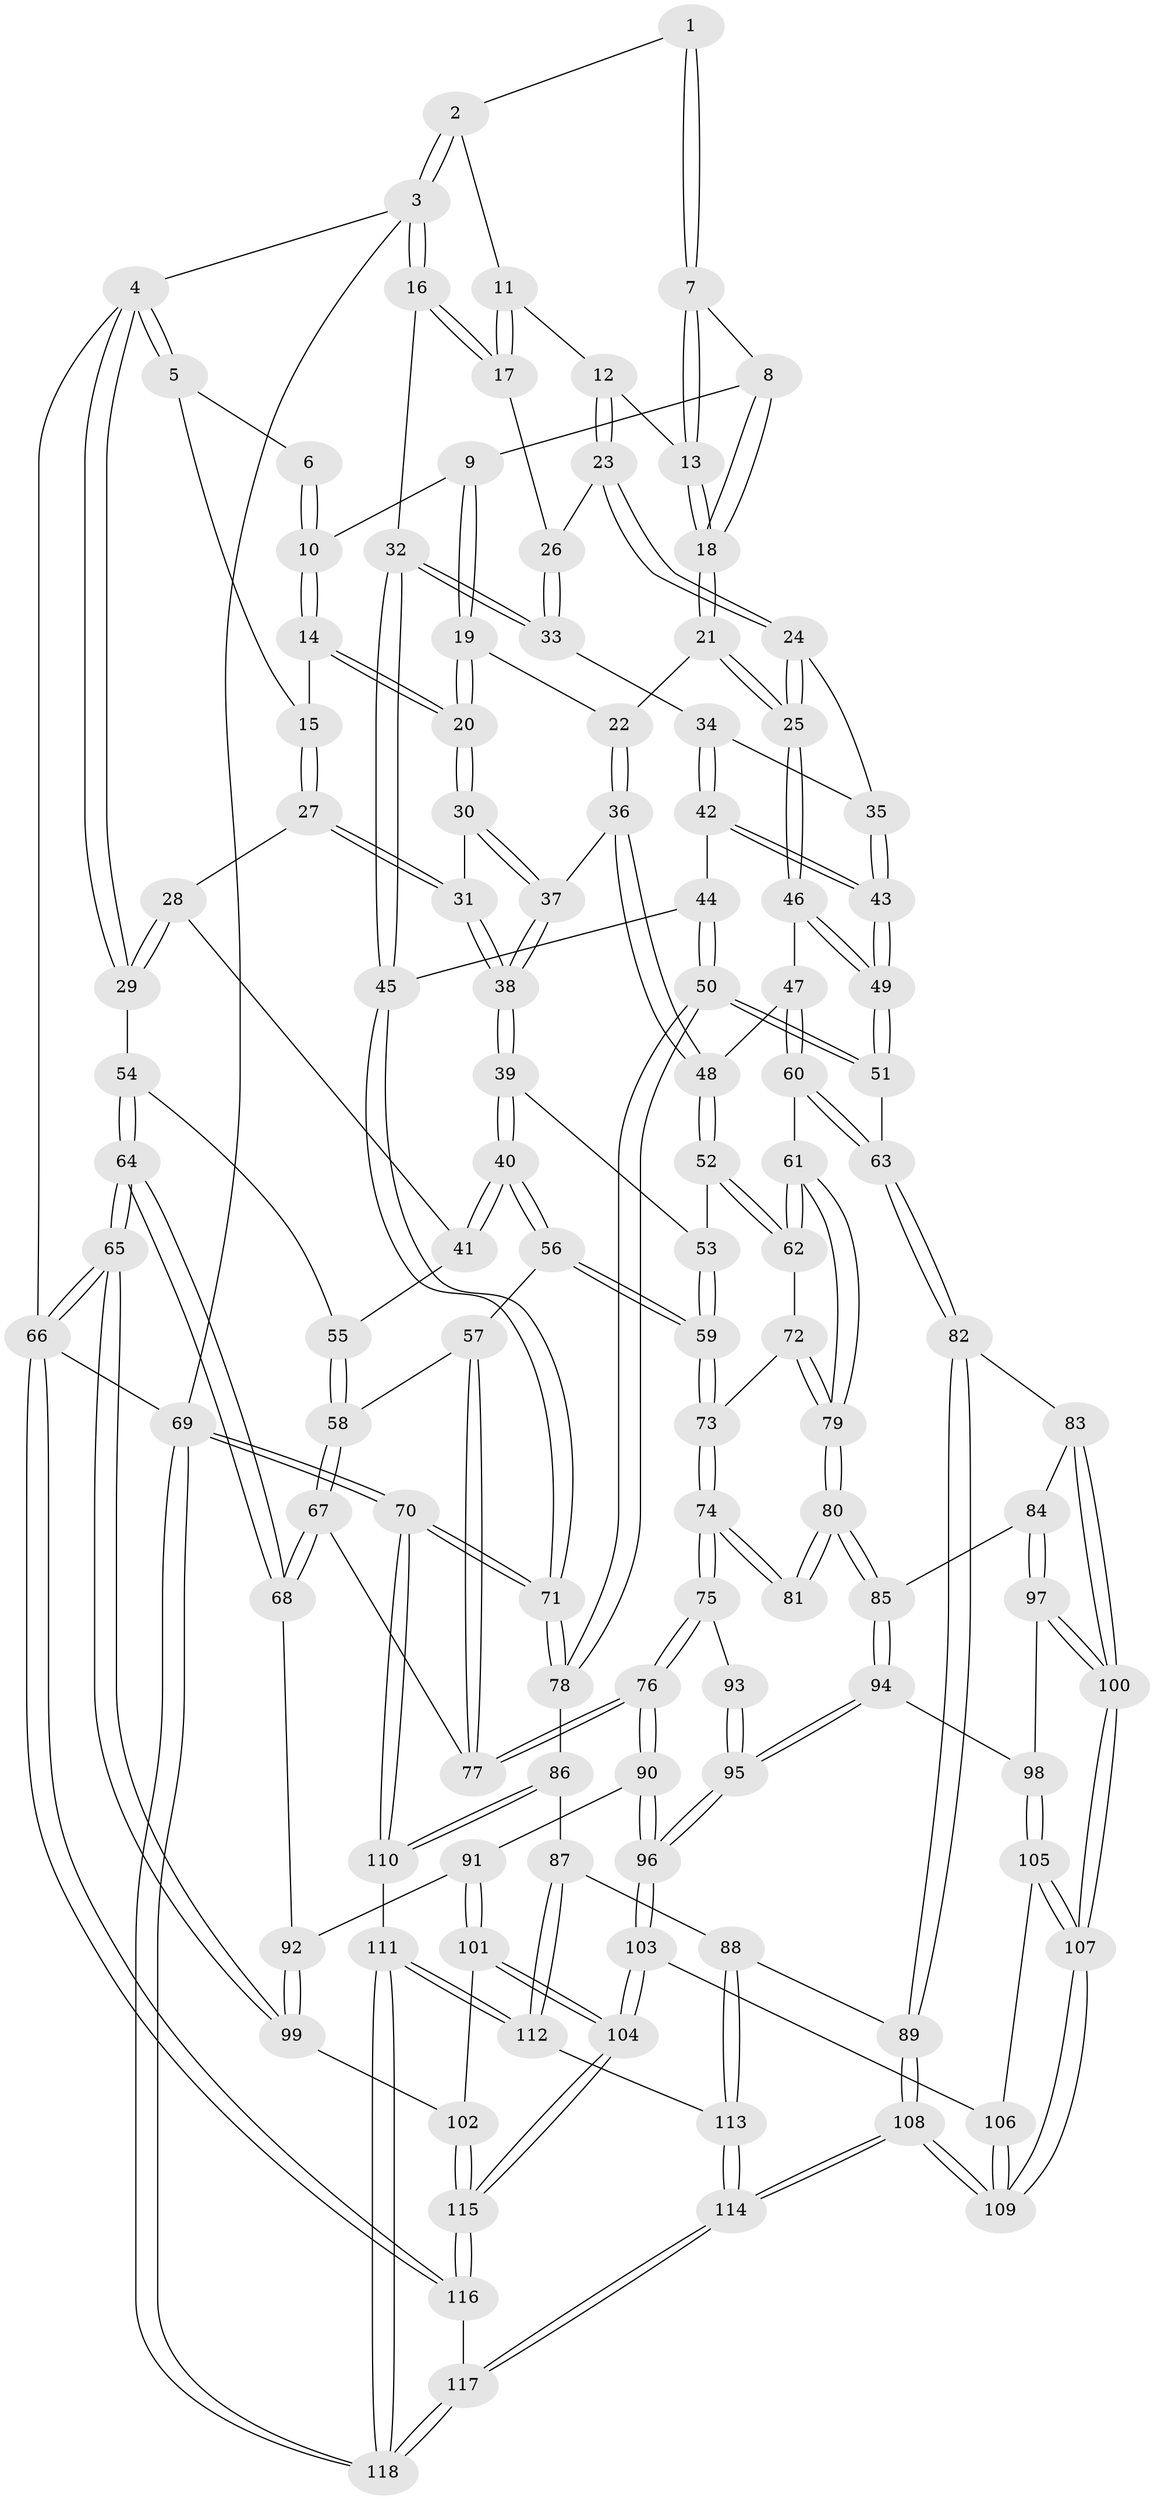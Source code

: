 // coarse degree distribution, {3: 0.35135135135135137, 4: 0.3783783783783784, 6: 0.02702702702702703, 2: 0.10810810810810811, 5: 0.13513513513513514}
// Generated by graph-tools (version 1.1) at 2025/54/03/04/25 22:54:20]
// undirected, 118 vertices, 292 edges
graph export_dot {
  node [color=gray90,style=filled];
  1 [pos="+0.646092995706358+0"];
  2 [pos="+0.8180443022477406+0"];
  3 [pos="+1+0"];
  4 [pos="+0+0"];
  5 [pos="+0.03165039097545249+0"];
  6 [pos="+0.42441342002920956+0"];
  7 [pos="+0.5855775920148923+0.04816890712266241"];
  8 [pos="+0.515490086058965+0.11234137211611377"];
  9 [pos="+0.4857203662249188+0.12510357588581578"];
  10 [pos="+0.4053723894582332+0.08298047489508333"];
  11 [pos="+0.7963969295064903+0.025400358209591693"];
  12 [pos="+0.7452966302852198+0.14234640892679948"];
  13 [pos="+0.633242320781723+0.1474821926405269"];
  14 [pos="+0.32925117737765325+0.13353150045542728"];
  15 [pos="+0.20045434368307932+0.10811273051853278"];
  16 [pos="+1+0.20003959669771612"];
  17 [pos="+0.8842053141458298+0.1920836554049239"];
  18 [pos="+0.60624533407755+0.2421058946573274"];
  19 [pos="+0.46163160033985695+0.2612803818273467"];
  20 [pos="+0.40123813704025557+0.26974348610806315"];
  21 [pos="+0.6053225671750629+0.2966492011041415"];
  22 [pos="+0.47792352441851965+0.2688535696459731"];
  23 [pos="+0.7564146441547459+0.24011437536761898"];
  24 [pos="+0.664196396634928+0.31505736926760763"];
  25 [pos="+0.6328865301379728+0.3240322636162966"];
  26 [pos="+0.818932770066166+0.24969361296930884"];
  27 [pos="+0.1718946311247067+0.21185633459128184"];
  28 [pos="+0.1310231870839748+0.2519327202238211"];
  29 [pos="+0+0.20419612320847486"];
  30 [pos="+0.3843040216748477+0.2869962802869341"];
  31 [pos="+0.3234196687425355+0.3203546565011432"];
  32 [pos="+1+0.26431579803882216"];
  33 [pos="+0.8427829942224743+0.2866532787632758"];
  34 [pos="+0.8557601072265049+0.35778039352729335"];
  35 [pos="+0.769156844005492+0.3715311916528452"];
  36 [pos="+0.46639444663573665+0.4435397673390324"];
  37 [pos="+0.4399270809189793+0.42822845913506596"];
  38 [pos="+0.2852573296211097+0.42747294001440994"];
  39 [pos="+0.2803130938268778+0.4335975711066902"];
  40 [pos="+0.251946726863571+0.4467937564124784"];
  41 [pos="+0.13032106701372662+0.4126120361446779"];
  42 [pos="+0.9098073891417459+0.4095079407711864"];
  43 [pos="+0.7899806102790792+0.48185334279543873"];
  44 [pos="+0.912169136532443+0.4099525578449615"];
  45 [pos="+1+0.3454394028069436"];
  46 [pos="+0.6114417493816237+0.44111432258412264"];
  47 [pos="+0.5811825191035266+0.4553212488719535"];
  48 [pos="+0.4927924723174868+0.4719782410447725"];
  49 [pos="+0.733719341011369+0.5615160774774822"];
  50 [pos="+0.8917747239819269+0.6881594638009789"];
  51 [pos="+0.7382114910567413+0.5781418889759016"];
  52 [pos="+0.45083026183377367+0.5300809037127006"];
  53 [pos="+0.36357910331106896+0.5087532232783574"];
  54 [pos="+0+0.21837096694968414"];
  55 [pos="+0.12394244811078356+0.4168072532579394"];
  56 [pos="+0.24678051881066435+0.5280636060246153"];
  57 [pos="+0.22119132135664815+0.5616788604812936"];
  58 [pos="+0.025372290736106272+0.5521785167310823"];
  59 [pos="+0.32523771938415735+0.6033203168923319"];
  60 [pos="+0.5472301724388482+0.6420611282189179"];
  61 [pos="+0.5460148400677518+0.6422939567652795"];
  62 [pos="+0.4507063933487042+0.5341362632802288"];
  63 [pos="+0.6347493708285112+0.6603564968475015"];
  64 [pos="+0+0.6204589987987389"];
  65 [pos="+0+1"];
  66 [pos="+0+1"];
  67 [pos="+0+0.5837613931519924"];
  68 [pos="+0+0.6145862880488379"];
  69 [pos="+1+1"];
  70 [pos="+1+0.9512974922156826"];
  71 [pos="+1+0.7019666247540407"];
  72 [pos="+0.41153552491723333+0.6047149531885229"];
  73 [pos="+0.328049345347712+0.6100798369265271"];
  74 [pos="+0.2975052281454445+0.6783447451211231"];
  75 [pos="+0.2428057928610171+0.7127583389679928"];
  76 [pos="+0.22035416862103105+0.7205277423437162"];
  77 [pos="+0.19765316117990933+0.6886566927683248"];
  78 [pos="+0.897942262413068+0.6949888579807583"];
  79 [pos="+0.4558615673930434+0.7200731497048642"];
  80 [pos="+0.45556693305354334+0.7209041202629363"];
  81 [pos="+0.43946026870544647+0.7201920671783315"];
  82 [pos="+0.6314957050658815+0.802549551797645"];
  83 [pos="+0.5514801577572012+0.7977335716137137"];
  84 [pos="+0.5034478594188216+0.7658965479520203"];
  85 [pos="+0.4558631087445231+0.7218326895365776"];
  86 [pos="+0.8316419214397827+0.7888350616171331"];
  87 [pos="+0.7800982290085797+0.8175081882123125"];
  88 [pos="+0.7245184893312242+0.8336681328057914"];
  89 [pos="+0.6426701992911071+0.8139316643751936"];
  90 [pos="+0.21706892607525352+0.7327939912581503"];
  91 [pos="+0.17515733610807044+0.7875028295675273"];
  92 [pos="+0.100990502170505+0.7938254928201669"];
  93 [pos="+0.34631138290322594+0.7673772694108616"];
  94 [pos="+0.40913346495491293+0.8162948153315509"];
  95 [pos="+0.3543414391730431+0.8397737247969023"];
  96 [pos="+0.33231578020699715+0.8610451462389347"];
  97 [pos="+0.4594661584754262+0.8575748532487084"];
  98 [pos="+0.43968135278193526+0.8537047004719036"];
  99 [pos="+0.033873804467851744+0.8755444834624371"];
  100 [pos="+0.5002463116939504+0.8838075328609055"];
  101 [pos="+0.18690159400172285+0.89120168721796"];
  102 [pos="+0.08664356045662625+0.8860107489318394"];
  103 [pos="+0.32330881631710345+0.9209065993695766"];
  104 [pos="+0.24446178806050906+1"];
  105 [pos="+0.42626706770929834+0.8844221816522859"];
  106 [pos="+0.3741857976339583+0.9176030174314915"];
  107 [pos="+0.5088513323432978+0.9592956287002036"];
  108 [pos="+0.548599198073516+1"];
  109 [pos="+0.5098972013616859+0.9633052403401305"];
  110 [pos="+0.8891718846716814+0.9338431172857239"];
  111 [pos="+0.8399440648423399+1"];
  112 [pos="+0.8009998695768171+0.9768122224106625"];
  113 [pos="+0.7123063847311859+0.9411536025456185"];
  114 [pos="+0.5690611785183305+1"];
  115 [pos="+0.22804522388549656+1"];
  116 [pos="+0.20789058751580156+1"];
  117 [pos="+0.5649955121452575+1"];
  118 [pos="+0.8343567993297092+1"];
  1 -- 2;
  1 -- 7;
  1 -- 7;
  2 -- 3;
  2 -- 3;
  2 -- 11;
  3 -- 4;
  3 -- 16;
  3 -- 16;
  3 -- 69;
  4 -- 5;
  4 -- 5;
  4 -- 29;
  4 -- 29;
  4 -- 66;
  5 -- 6;
  5 -- 15;
  6 -- 10;
  6 -- 10;
  7 -- 8;
  7 -- 13;
  7 -- 13;
  8 -- 9;
  8 -- 18;
  8 -- 18;
  9 -- 10;
  9 -- 19;
  9 -- 19;
  10 -- 14;
  10 -- 14;
  11 -- 12;
  11 -- 17;
  11 -- 17;
  12 -- 13;
  12 -- 23;
  12 -- 23;
  13 -- 18;
  13 -- 18;
  14 -- 15;
  14 -- 20;
  14 -- 20;
  15 -- 27;
  15 -- 27;
  16 -- 17;
  16 -- 17;
  16 -- 32;
  17 -- 26;
  18 -- 21;
  18 -- 21;
  19 -- 20;
  19 -- 20;
  19 -- 22;
  20 -- 30;
  20 -- 30;
  21 -- 22;
  21 -- 25;
  21 -- 25;
  22 -- 36;
  22 -- 36;
  23 -- 24;
  23 -- 24;
  23 -- 26;
  24 -- 25;
  24 -- 25;
  24 -- 35;
  25 -- 46;
  25 -- 46;
  26 -- 33;
  26 -- 33;
  27 -- 28;
  27 -- 31;
  27 -- 31;
  28 -- 29;
  28 -- 29;
  28 -- 41;
  29 -- 54;
  30 -- 31;
  30 -- 37;
  30 -- 37;
  31 -- 38;
  31 -- 38;
  32 -- 33;
  32 -- 33;
  32 -- 45;
  32 -- 45;
  33 -- 34;
  34 -- 35;
  34 -- 42;
  34 -- 42;
  35 -- 43;
  35 -- 43;
  36 -- 37;
  36 -- 48;
  36 -- 48;
  37 -- 38;
  37 -- 38;
  38 -- 39;
  38 -- 39;
  39 -- 40;
  39 -- 40;
  39 -- 53;
  40 -- 41;
  40 -- 41;
  40 -- 56;
  40 -- 56;
  41 -- 55;
  42 -- 43;
  42 -- 43;
  42 -- 44;
  43 -- 49;
  43 -- 49;
  44 -- 45;
  44 -- 50;
  44 -- 50;
  45 -- 71;
  45 -- 71;
  46 -- 47;
  46 -- 49;
  46 -- 49;
  47 -- 48;
  47 -- 60;
  47 -- 60;
  48 -- 52;
  48 -- 52;
  49 -- 51;
  49 -- 51;
  50 -- 51;
  50 -- 51;
  50 -- 78;
  50 -- 78;
  51 -- 63;
  52 -- 53;
  52 -- 62;
  52 -- 62;
  53 -- 59;
  53 -- 59;
  54 -- 55;
  54 -- 64;
  54 -- 64;
  55 -- 58;
  55 -- 58;
  56 -- 57;
  56 -- 59;
  56 -- 59;
  57 -- 58;
  57 -- 77;
  57 -- 77;
  58 -- 67;
  58 -- 67;
  59 -- 73;
  59 -- 73;
  60 -- 61;
  60 -- 63;
  60 -- 63;
  61 -- 62;
  61 -- 62;
  61 -- 79;
  61 -- 79;
  62 -- 72;
  63 -- 82;
  63 -- 82;
  64 -- 65;
  64 -- 65;
  64 -- 68;
  64 -- 68;
  65 -- 66;
  65 -- 66;
  65 -- 99;
  65 -- 99;
  66 -- 116;
  66 -- 116;
  66 -- 69;
  67 -- 68;
  67 -- 68;
  67 -- 77;
  68 -- 92;
  69 -- 70;
  69 -- 70;
  69 -- 118;
  69 -- 118;
  70 -- 71;
  70 -- 71;
  70 -- 110;
  70 -- 110;
  71 -- 78;
  71 -- 78;
  72 -- 73;
  72 -- 79;
  72 -- 79;
  73 -- 74;
  73 -- 74;
  74 -- 75;
  74 -- 75;
  74 -- 81;
  74 -- 81;
  75 -- 76;
  75 -- 76;
  75 -- 93;
  76 -- 77;
  76 -- 77;
  76 -- 90;
  76 -- 90;
  78 -- 86;
  79 -- 80;
  79 -- 80;
  80 -- 81;
  80 -- 81;
  80 -- 85;
  80 -- 85;
  82 -- 83;
  82 -- 89;
  82 -- 89;
  83 -- 84;
  83 -- 100;
  83 -- 100;
  84 -- 85;
  84 -- 97;
  84 -- 97;
  85 -- 94;
  85 -- 94;
  86 -- 87;
  86 -- 110;
  86 -- 110;
  87 -- 88;
  87 -- 112;
  87 -- 112;
  88 -- 89;
  88 -- 113;
  88 -- 113;
  89 -- 108;
  89 -- 108;
  90 -- 91;
  90 -- 96;
  90 -- 96;
  91 -- 92;
  91 -- 101;
  91 -- 101;
  92 -- 99;
  92 -- 99;
  93 -- 95;
  93 -- 95;
  94 -- 95;
  94 -- 95;
  94 -- 98;
  95 -- 96;
  95 -- 96;
  96 -- 103;
  96 -- 103;
  97 -- 98;
  97 -- 100;
  97 -- 100;
  98 -- 105;
  98 -- 105;
  99 -- 102;
  100 -- 107;
  100 -- 107;
  101 -- 102;
  101 -- 104;
  101 -- 104;
  102 -- 115;
  102 -- 115;
  103 -- 104;
  103 -- 104;
  103 -- 106;
  104 -- 115;
  104 -- 115;
  105 -- 106;
  105 -- 107;
  105 -- 107;
  106 -- 109;
  106 -- 109;
  107 -- 109;
  107 -- 109;
  108 -- 109;
  108 -- 109;
  108 -- 114;
  108 -- 114;
  110 -- 111;
  111 -- 112;
  111 -- 112;
  111 -- 118;
  111 -- 118;
  112 -- 113;
  113 -- 114;
  113 -- 114;
  114 -- 117;
  114 -- 117;
  115 -- 116;
  115 -- 116;
  116 -- 117;
  117 -- 118;
  117 -- 118;
}
